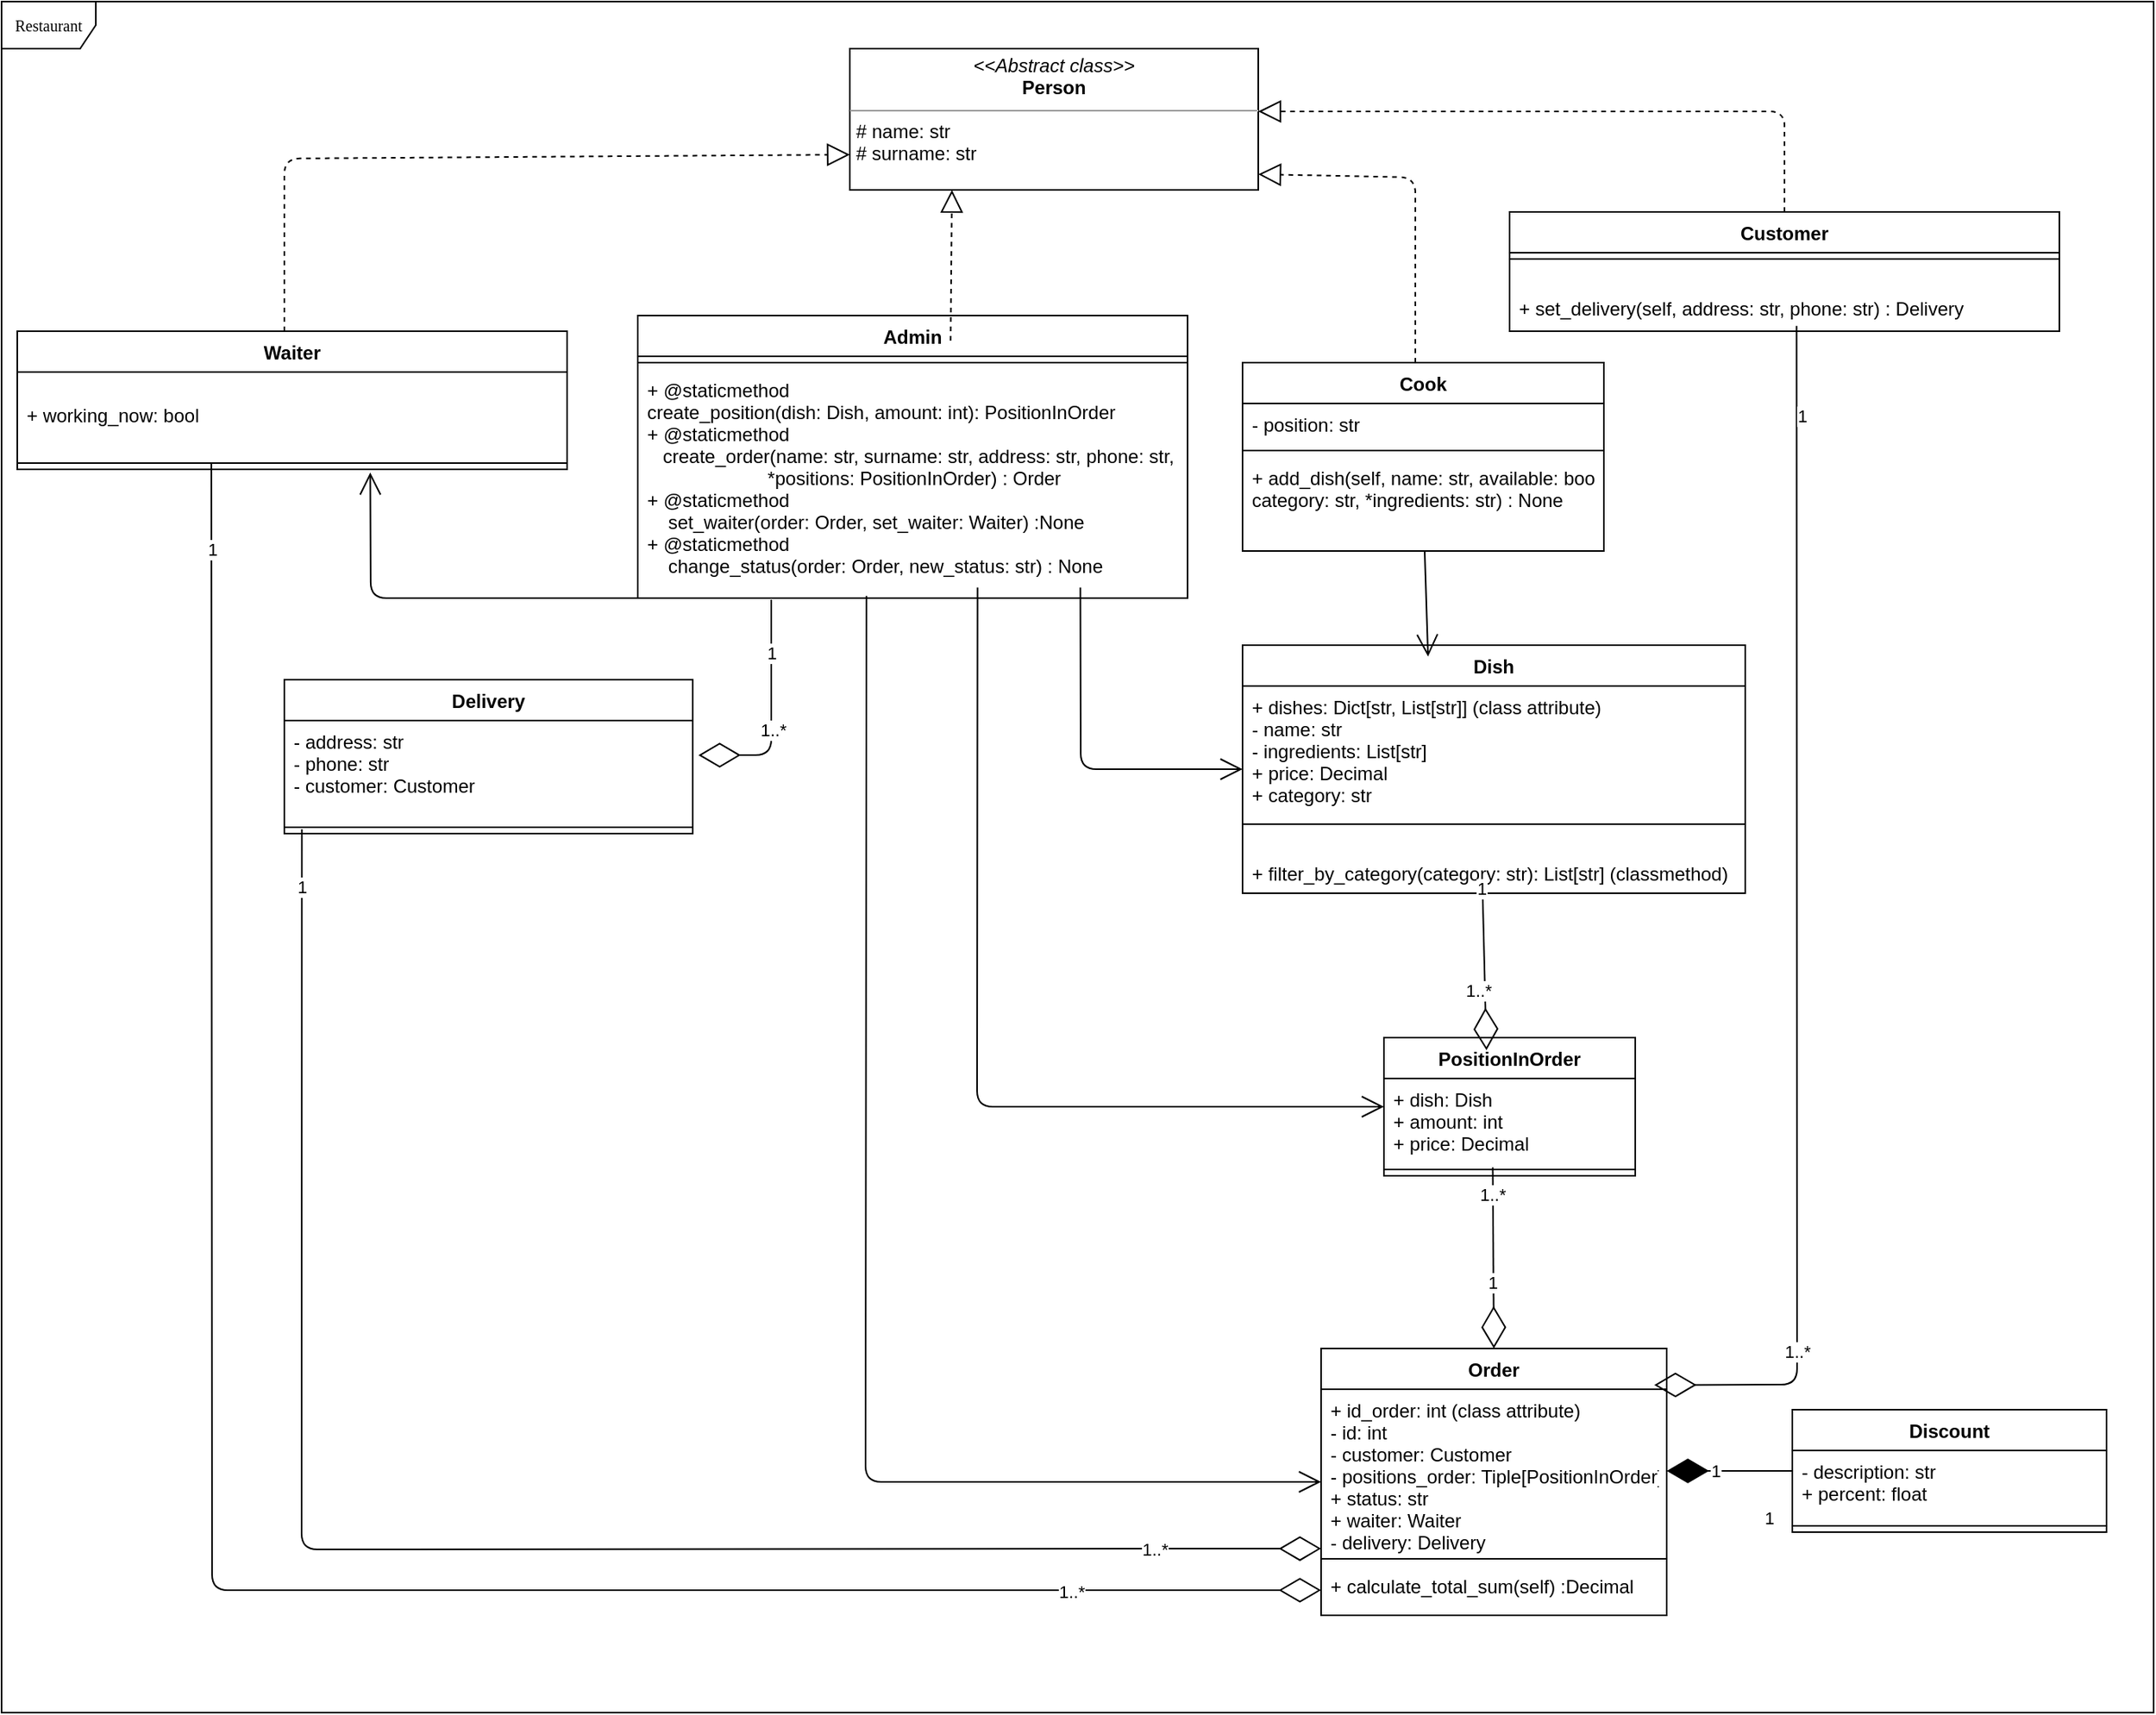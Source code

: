 <mxfile version="14.6.12" type="google"><diagram name="Page-1" id="c4acf3e9-155e-7222-9cf6-157b1a14988f"><mxGraphModel dx="2044" dy="760" grid="1" gridSize="10" guides="1" tooltips="1" connect="1" arrows="1" fold="1" page="1" pageScale="1" pageWidth="850" pageHeight="1100" background="#ffffff" math="0" shadow="0"><root><mxCell id="0"/><mxCell id="1" parent="0"/><mxCell id="17acba5748e5396b-1" value="Restaurant" style="shape=umlFrame;whiteSpace=wrap;html=1;rounded=0;shadow=0;comic=0;labelBackgroundColor=none;strokeWidth=1;fontFamily=Verdana;fontSize=10;align=center;" parent="1" vertex="1"><mxGeometry x="20" y="20" width="1370" height="1090" as="geometry"/></mxCell><mxCell id="5d2195bd80daf111-18" value="&lt;p style=&quot;margin: 0px ; margin-top: 4px ; text-align: center&quot;&gt;&lt;i&gt;&amp;lt;&amp;lt;Abstract&amp;nbsp;class&amp;gt;&amp;gt;&lt;/i&gt;&lt;br&gt;&lt;b&gt;Person&lt;/b&gt;&lt;/p&gt;&lt;hr size=&quot;1&quot;&gt;&lt;p style=&quot;margin: 0px ; margin-left: 4px&quot;&gt;# name: str&lt;br&gt;# surname: str&lt;/p&gt;&lt;p style=&quot;margin: 0px ; margin-left: 4px&quot;&gt;&lt;br&gt;&lt;/p&gt;&lt;p style=&quot;margin: 0px ; margin-left: 4px&quot;&gt;&lt;br&gt;&lt;/p&gt;" style="verticalAlign=top;align=left;overflow=fill;fontSize=12;fontFamily=Helvetica;html=1;rounded=0;shadow=0;comic=0;labelBackgroundColor=none;strokeWidth=1" parent="1" vertex="1"><mxGeometry x="560" y="50" width="260" height="90" as="geometry"/></mxCell><mxCell id="_PCVCd6CJYZOc_GiLcy5-2" value="Customer" style="swimlane;fontStyle=1;align=center;verticalAlign=top;childLayout=stackLayout;horizontal=1;startSize=26;horizontalStack=0;resizeParent=1;resizeParentMax=0;resizeLast=0;collapsible=1;marginBottom=0;" parent="1" vertex="1"><mxGeometry x="980" y="154" width="350" height="76" as="geometry"/></mxCell><mxCell id="_PCVCd6CJYZOc_GiLcy5-4" value="" style="line;strokeWidth=1;fillColor=none;align=left;verticalAlign=middle;spacingTop=-1;spacingLeft=3;spacingRight=3;rotatable=0;labelPosition=right;points=[];portConstraint=eastwest;" parent="_PCVCd6CJYZOc_GiLcy5-2" vertex="1"><mxGeometry y="26" width="350" height="8" as="geometry"/></mxCell><mxCell id="_PCVCd6CJYZOc_GiLcy5-5" value="&#10;+ set_delivery(self, address: str, phone: str) : Delivery" style="text;strokeColor=none;fillColor=none;align=left;verticalAlign=top;spacingLeft=4;spacingRight=4;overflow=hidden;rotatable=0;points=[[0,0.5],[1,0.5]];portConstraint=eastwest;" parent="_PCVCd6CJYZOc_GiLcy5-2" vertex="1"><mxGeometry y="34" width="350" height="42" as="geometry"/></mxCell><mxCell id="_PCVCd6CJYZOc_GiLcy5-6" value="Discount" style="swimlane;fontStyle=1;align=center;verticalAlign=top;childLayout=stackLayout;horizontal=1;startSize=26;horizontalStack=0;resizeParent=1;resizeParentMax=0;resizeLast=0;collapsible=1;marginBottom=0;" parent="1" vertex="1"><mxGeometry x="1160" y="917" width="200" height="78" as="geometry"/></mxCell><mxCell id="_PCVCd6CJYZOc_GiLcy5-7" value="- description: str&#10;+ percent: float&#10;" style="text;strokeColor=none;fillColor=none;align=left;verticalAlign=top;spacingLeft=4;spacingRight=4;overflow=hidden;rotatable=0;points=[[0,0.5],[1,0.5]];portConstraint=eastwest;" parent="_PCVCd6CJYZOc_GiLcy5-6" vertex="1"><mxGeometry y="26" width="200" height="44" as="geometry"/></mxCell><mxCell id="_PCVCd6CJYZOc_GiLcy5-8" value="" style="line;strokeWidth=1;fillColor=none;align=left;verticalAlign=middle;spacingTop=-1;spacingLeft=3;spacingRight=3;rotatable=0;labelPosition=right;points=[];portConstraint=eastwest;" parent="_PCVCd6CJYZOc_GiLcy5-6" vertex="1"><mxGeometry y="70" width="200" height="8" as="geometry"/></mxCell><mxCell id="_PCVCd6CJYZOc_GiLcy5-11" value="Waiter" style="swimlane;fontStyle=1;align=center;verticalAlign=top;childLayout=stackLayout;horizontal=1;startSize=26;horizontalStack=0;resizeParent=1;resizeParentMax=0;resizeLast=0;collapsible=1;marginBottom=0;" parent="1" vertex="1"><mxGeometry x="30" y="230" width="350" height="88" as="geometry"/></mxCell><mxCell id="_PCVCd6CJYZOc_GiLcy5-12" value="&#10;+ working_now: bool&#10; " style="text;strokeColor=none;fillColor=none;align=left;verticalAlign=top;spacingLeft=4;spacingRight=4;overflow=hidden;rotatable=0;points=[[0,0.5],[1,0.5]];portConstraint=eastwest;" parent="_PCVCd6CJYZOc_GiLcy5-11" vertex="1"><mxGeometry y="26" width="350" height="54" as="geometry"/></mxCell><mxCell id="_PCVCd6CJYZOc_GiLcy5-13" value="" style="line;strokeWidth=1;fillColor=none;align=left;verticalAlign=middle;spacingTop=-1;spacingLeft=3;spacingRight=3;rotatable=0;labelPosition=right;points=[];portConstraint=eastwest;" parent="_PCVCd6CJYZOc_GiLcy5-11" vertex="1"><mxGeometry y="80" width="350" height="8" as="geometry"/></mxCell><mxCell id="_PCVCd6CJYZOc_GiLcy5-18" value="" style="endArrow=block;dashed=1;endFill=0;endSize=12;html=1;exitX=0.5;exitY=0;exitDx=0;exitDy=0;" parent="1" source="_PCVCd6CJYZOc_GiLcy5-2" edge="1"><mxGeometry width="160" relative="1" as="geometry"><mxPoint x="300" y="220" as="sourcePoint"/><mxPoint x="820" y="90" as="targetPoint"/><Array as="points"><mxPoint x="1155" y="118"/><mxPoint x="1155" y="90"/></Array></mxGeometry></mxCell><mxCell id="_PCVCd6CJYZOc_GiLcy5-19" value="" style="endArrow=block;dashed=1;endFill=0;endSize=12;html=1;entryX=0;entryY=0.75;entryDx=0;entryDy=0;" parent="1" target="5d2195bd80daf111-18" edge="1"><mxGeometry width="160" relative="1" as="geometry"><mxPoint x="200" y="230" as="sourcePoint"/><mxPoint x="560" y="260" as="targetPoint"/><Array as="points"><mxPoint x="200" y="120"/></Array></mxGeometry></mxCell><mxCell id="5BSvQCHA-vjKsZ0vc92s-9" value="Order" style="swimlane;fontStyle=1;align=center;verticalAlign=top;childLayout=stackLayout;horizontal=1;startSize=26;horizontalStack=0;resizeParent=1;resizeParentMax=0;resizeLast=0;collapsible=1;marginBottom=0;" parent="1" vertex="1"><mxGeometry x="860" y="878" width="220" height="170" as="geometry"/></mxCell><mxCell id="5BSvQCHA-vjKsZ0vc92s-10" value="+ id_order: int (class attribute)&#10;- id: int&#10;- customer: Customer&#10;- positions_order: Tiple[PositionInOrder]&#10;+ status: str&#10;+ waiter: Waiter &#10;- delivery: Delivery" style="text;strokeColor=none;fillColor=none;align=left;verticalAlign=top;spacingLeft=4;spacingRight=4;overflow=hidden;rotatable=0;points=[[0,0.5],[1,0.5]];portConstraint=eastwest;" parent="5BSvQCHA-vjKsZ0vc92s-9" vertex="1"><mxGeometry y="26" width="220" height="104" as="geometry"/></mxCell><mxCell id="5BSvQCHA-vjKsZ0vc92s-11" value="" style="line;strokeWidth=1;fillColor=none;align=left;verticalAlign=middle;spacingTop=-1;spacingLeft=3;spacingRight=3;rotatable=0;labelPosition=right;points=[];portConstraint=eastwest;" parent="5BSvQCHA-vjKsZ0vc92s-9" vertex="1"><mxGeometry y="130" width="220" height="8" as="geometry"/></mxCell><mxCell id="5BSvQCHA-vjKsZ0vc92s-12" value="+ calculate_total_sum(self) :Decimal" style="text;strokeColor=none;fillColor=none;align=left;verticalAlign=top;spacingLeft=4;spacingRight=4;overflow=hidden;rotatable=0;points=[[0,0.5],[1,0.5]];portConstraint=eastwest;" parent="5BSvQCHA-vjKsZ0vc92s-9" vertex="1"><mxGeometry y="138" width="220" height="32" as="geometry"/></mxCell><mxCell id="5BSvQCHA-vjKsZ0vc92s-13" value="Dish" style="swimlane;fontStyle=1;align=center;verticalAlign=top;childLayout=stackLayout;horizontal=1;startSize=26;horizontalStack=0;resizeParent=1;resizeParentMax=0;resizeLast=0;collapsible=1;marginBottom=0;" parent="1" vertex="1"><mxGeometry x="810" y="430" width="320" height="158" as="geometry"/></mxCell><mxCell id="5BSvQCHA-vjKsZ0vc92s-14" value="+ dishes: Dict[str, List[str]] (class attribute)&#10;- name: str&#10;- ingredients: List[str]&#10;+ price: Decimal&#10;+ category: str" style="text;strokeColor=none;fillColor=none;align=left;verticalAlign=top;spacingLeft=4;spacingRight=4;overflow=hidden;rotatable=0;points=[[0,0.5],[1,0.5]];portConstraint=eastwest;" parent="5BSvQCHA-vjKsZ0vc92s-13" vertex="1"><mxGeometry y="26" width="320" height="84" as="geometry"/></mxCell><mxCell id="5BSvQCHA-vjKsZ0vc92s-15" value="" style="line;strokeWidth=1;fillColor=none;align=left;verticalAlign=middle;spacingTop=-1;spacingLeft=3;spacingRight=3;rotatable=0;labelPosition=right;points=[];portConstraint=eastwest;" parent="5BSvQCHA-vjKsZ0vc92s-13" vertex="1"><mxGeometry y="110" width="320" height="8" as="geometry"/></mxCell><mxCell id="5BSvQCHA-vjKsZ0vc92s-16" value="&#10;+ filter_by_category(category: str): List[str] (classmethod)&#10;&#10;&#10;" style="text;strokeColor=none;fillColor=none;align=left;verticalAlign=top;spacingLeft=4;spacingRight=4;overflow=hidden;rotatable=0;points=[[0,0.5],[1,0.5]];portConstraint=eastwest;" parent="5BSvQCHA-vjKsZ0vc92s-13" vertex="1"><mxGeometry y="118" width="320" height="40" as="geometry"/></mxCell><mxCell id="5BSvQCHA-vjKsZ0vc92s-21" value="PositionInOrder" style="swimlane;fontStyle=1;align=center;verticalAlign=top;childLayout=stackLayout;horizontal=1;startSize=26;horizontalStack=0;resizeParent=1;resizeParentMax=0;resizeLast=0;collapsible=1;marginBottom=0;" parent="1" vertex="1"><mxGeometry x="900" y="680" width="160" height="88" as="geometry"/></mxCell><mxCell id="5BSvQCHA-vjKsZ0vc92s-22" value="+ dish: Dish&#10;+ amount: int&#10;+ price: Decimal" style="text;strokeColor=none;fillColor=none;align=left;verticalAlign=top;spacingLeft=4;spacingRight=4;overflow=hidden;rotatable=0;points=[[0,0.5],[1,0.5]];portConstraint=eastwest;" parent="5BSvQCHA-vjKsZ0vc92s-21" vertex="1"><mxGeometry y="26" width="160" height="54" as="geometry"/></mxCell><mxCell id="5BSvQCHA-vjKsZ0vc92s-23" value="" style="line;strokeWidth=1;fillColor=none;align=left;verticalAlign=middle;spacingTop=-1;spacingLeft=3;spacingRight=3;rotatable=0;labelPosition=right;points=[];portConstraint=eastwest;" parent="5BSvQCHA-vjKsZ0vc92s-21" vertex="1"><mxGeometry y="80" width="160" height="8" as="geometry"/></mxCell><mxCell id="5BSvQCHA-vjKsZ0vc92s-70" value="Delivery" style="swimlane;fontStyle=1;align=center;verticalAlign=top;childLayout=stackLayout;horizontal=1;startSize=26;horizontalStack=0;resizeParent=1;resizeParentMax=0;resizeLast=0;collapsible=1;marginBottom=0;" parent="1" vertex="1"><mxGeometry x="200" y="452" width="260" height="98" as="geometry"/></mxCell><mxCell id="5BSvQCHA-vjKsZ0vc92s-71" value="- address: str&#10;- phone: str&#10;- customer: Customer" style="text;strokeColor=none;fillColor=none;align=left;verticalAlign=top;spacingLeft=4;spacingRight=4;overflow=hidden;rotatable=0;points=[[0,0.5],[1,0.5]];portConstraint=eastwest;" parent="5BSvQCHA-vjKsZ0vc92s-70" vertex="1"><mxGeometry y="26" width="260" height="64" as="geometry"/></mxCell><mxCell id="5BSvQCHA-vjKsZ0vc92s-72" value="" style="line;strokeWidth=1;fillColor=none;align=left;verticalAlign=middle;spacingTop=-1;spacingLeft=3;spacingRight=3;rotatable=0;labelPosition=right;points=[];portConstraint=eastwest;" parent="5BSvQCHA-vjKsZ0vc92s-70" vertex="1"><mxGeometry y="90" width="260" height="8" as="geometry"/></mxCell><mxCell id="QzNCbh0KWiswrqac5RrD-1" value="Cook" style="swimlane;fontStyle=1;align=center;verticalAlign=top;childLayout=stackLayout;horizontal=1;startSize=26;horizontalStack=0;resizeParent=1;resizeParentMax=0;resizeLast=0;collapsible=1;marginBottom=0;" parent="1" vertex="1"><mxGeometry x="810" y="250" width="230" height="120" as="geometry"/></mxCell><mxCell id="QzNCbh0KWiswrqac5RrD-2" value="- position: str" style="text;strokeColor=none;fillColor=none;align=left;verticalAlign=top;spacingLeft=4;spacingRight=4;overflow=hidden;rotatable=0;points=[[0,0.5],[1,0.5]];portConstraint=eastwest;" parent="QzNCbh0KWiswrqac5RrD-1" vertex="1"><mxGeometry y="26" width="230" height="26" as="geometry"/></mxCell><mxCell id="QzNCbh0KWiswrqac5RrD-3" value="" style="line;strokeWidth=1;fillColor=none;align=left;verticalAlign=middle;spacingTop=-1;spacingLeft=3;spacingRight=3;rotatable=0;labelPosition=right;points=[];portConstraint=eastwest;" parent="QzNCbh0KWiswrqac5RrD-1" vertex="1"><mxGeometry y="52" width="230" height="8" as="geometry"/></mxCell><mxCell id="QzNCbh0KWiswrqac5RrD-4" value="+ add_dish(self, name: str, available: bool, &#10;category: str, *ingredients: str) : None" style="text;strokeColor=none;fillColor=none;align=left;verticalAlign=top;spacingLeft=4;spacingRight=4;overflow=hidden;rotatable=0;points=[[0,0.5],[1,0.5]];portConstraint=eastwest;" parent="QzNCbh0KWiswrqac5RrD-1" vertex="1"><mxGeometry y="60" width="230" height="60" as="geometry"/></mxCell><mxCell id="duW4ZWPWgtIntE0aElzq-1" value="Admin" style="swimlane;fontStyle=1;align=center;verticalAlign=top;childLayout=stackLayout;horizontal=1;startSize=26;horizontalStack=0;resizeParent=1;resizeParentMax=0;resizeLast=0;collapsible=1;marginBottom=0;" parent="1" vertex="1"><mxGeometry x="425" y="220" width="350" height="180" as="geometry"/></mxCell><mxCell id="duW4ZWPWgtIntE0aElzq-3" value="" style="line;strokeWidth=1;fillColor=none;align=left;verticalAlign=middle;spacingTop=-1;spacingLeft=3;spacingRight=3;rotatable=0;labelPosition=right;points=[];portConstraint=eastwest;" parent="duW4ZWPWgtIntE0aElzq-1" vertex="1"><mxGeometry y="26" width="350" height="8" as="geometry"/></mxCell><mxCell id="duW4ZWPWgtIntE0aElzq-4" value="+ @staticmethod &#10;create_position(dish: Dish, amount: int): PositionInOrder&#10;+ @staticmethod&#10;   create_order(name: str, surname: str, address: str, phone: str,&#10;                       *positions: PositionInOrder) : Order&#10;+ @staticmethod&#10;    set_waiter(order: Order, set_waiter: Waiter) :None&#10;+ @staticmethod&#10;    change_status(order: Order, new_status: str) : None" style="text;strokeColor=none;fillColor=none;align=left;verticalAlign=top;spacingLeft=4;spacingRight=4;overflow=hidden;rotatable=0;points=[[0,0.5],[1,0.5]];portConstraint=eastwest;" parent="duW4ZWPWgtIntE0aElzq-1" vertex="1"><mxGeometry y="34" width="350" height="146" as="geometry"/></mxCell><mxCell id="duW4ZWPWgtIntE0aElzq-5" value="" style="endArrow=block;dashed=1;endFill=0;endSize=12;html=1;" parent="1" edge="1"><mxGeometry width="160" relative="1" as="geometry"><mxPoint x="920" y="250" as="sourcePoint"/><mxPoint x="820" y="130" as="targetPoint"/><Array as="points"><mxPoint x="920" y="132"/></Array></mxGeometry></mxCell><mxCell id="duW4ZWPWgtIntE0aElzq-6" value="" style="endArrow=block;dashed=1;endFill=0;endSize=12;html=1;exitX=0.569;exitY=0.089;exitDx=0;exitDy=0;entryX=0.25;entryY=1;entryDx=0;entryDy=0;exitPerimeter=0;" parent="1" source="duW4ZWPWgtIntE0aElzq-1" target="5d2195bd80daf111-18" edge="1"><mxGeometry width="160" relative="1" as="geometry"><mxPoint x="440" y="150" as="sourcePoint"/><mxPoint x="600" y="150" as="targetPoint"/></mxGeometry></mxCell><mxCell id="EhmROlJ3hY4OZ1xslPFw-2" value="" style="endArrow=open;endFill=1;endSize=12;html=1;entryX=0;entryY=0.5;entryDx=0;entryDy=0;exitX=0.618;exitY=0.954;exitDx=0;exitDy=0;exitPerimeter=0;" parent="1" source="duW4ZWPWgtIntE0aElzq-4" target="5BSvQCHA-vjKsZ0vc92s-21" edge="1"><mxGeometry width="160" relative="1" as="geometry"><mxPoint x="560" y="570" as="sourcePoint"/><mxPoint x="720" y="570" as="targetPoint"/><Array as="points"><mxPoint x="641" y="724"/></Array></mxGeometry></mxCell><mxCell id="EhmROlJ3hY4OZ1xslPFw-3" value="" style="endArrow=open;endFill=1;endSize=12;html=1;exitX=0.805;exitY=0.954;exitDx=0;exitDy=0;exitPerimeter=0;" parent="1" source="duW4ZWPWgtIntE0aElzq-4" target="5BSvQCHA-vjKsZ0vc92s-13" edge="1"><mxGeometry width="160" relative="1" as="geometry"><mxPoint x="560" y="560" as="sourcePoint"/><mxPoint x="720" y="560" as="targetPoint"/><Array as="points"><mxPoint x="707" y="509"/></Array></mxGeometry></mxCell><mxCell id="EhmROlJ3hY4OZ1xslPFw-4" value="" style="endArrow=open;endFill=1;endSize=12;html=1;exitX=0.416;exitY=0.991;exitDx=0;exitDy=0;exitPerimeter=0;" parent="1" source="duW4ZWPWgtIntE0aElzq-4" target="5BSvQCHA-vjKsZ0vc92s-9" edge="1"><mxGeometry width="160" relative="1" as="geometry"><mxPoint x="560" y="570" as="sourcePoint"/><mxPoint x="720" y="570" as="targetPoint"/><Array as="points"><mxPoint x="570" y="963"/></Array></mxGeometry></mxCell><mxCell id="EhmROlJ3hY4OZ1xslPFw-5" value="" style="endArrow=diamondThin;endFill=0;endSize=24;html=1;entryX=0.408;entryY=0.091;entryDx=0;entryDy=0;exitX=0.477;exitY=0.8;exitDx=0;exitDy=0;exitPerimeter=0;entryPerimeter=0;" parent="1" source="5BSvQCHA-vjKsZ0vc92s-16" target="5BSvQCHA-vjKsZ0vc92s-21" edge="1"><mxGeometry width="160" relative="1" as="geometry"><mxPoint x="560" y="680" as="sourcePoint"/><mxPoint x="720" y="680" as="targetPoint"/><Array as="points"/></mxGeometry></mxCell><mxCell id="EhmROlJ3hY4OZ1xslPFw-6" value="1" style="edgeLabel;html=1;align=center;verticalAlign=middle;resizable=0;points=[];" parent="EhmROlJ3hY4OZ1xslPFw-5" vertex="1" connectable="0"><mxGeometry x="-0.906" y="-1" relative="1" as="geometry"><mxPoint as="offset"/></mxGeometry></mxCell><mxCell id="EhmROlJ3hY4OZ1xslPFw-7" value="1..*" style="edgeLabel;html=1;align=center;verticalAlign=middle;resizable=0;points=[];" parent="EhmROlJ3hY4OZ1xslPFw-5" vertex="1" connectable="0"><mxGeometry x="0.727" y="1" relative="1" as="geometry"><mxPoint x="-6" y="-24" as="offset"/></mxGeometry></mxCell><mxCell id="EhmROlJ3hY4OZ1xslPFw-8" value="" style="endArrow=diamondThin;endFill=0;endSize=24;html=1;entryX=0.5;entryY=0;entryDx=0;entryDy=0;exitX=0.433;exitY=0.333;exitDx=0;exitDy=0;exitPerimeter=0;" parent="1" target="5BSvQCHA-vjKsZ0vc92s-9" edge="1" source="5BSvQCHA-vjKsZ0vc92s-23"><mxGeometry width="160" relative="1" as="geometry"><mxPoint x="740" y="806" as="sourcePoint"/><mxPoint x="920" y="680" as="targetPoint"/></mxGeometry></mxCell><mxCell id="EhmROlJ3hY4OZ1xslPFw-9" value="1..*" style="edgeLabel;html=1;align=center;verticalAlign=middle;resizable=0;points=[];" parent="EhmROlJ3hY4OZ1xslPFw-8" vertex="1" connectable="0"><mxGeometry x="-0.694" y="-1" relative="1" as="geometry"><mxPoint as="offset"/></mxGeometry></mxCell><mxCell id="EhmROlJ3hY4OZ1xslPFw-10" value="1" style="edgeLabel;html=1;align=center;verticalAlign=middle;resizable=0;points=[];" parent="EhmROlJ3hY4OZ1xslPFw-8" vertex="1" connectable="0"><mxGeometry x="0.262" y="-1" relative="1" as="geometry"><mxPoint as="offset"/></mxGeometry></mxCell><mxCell id="EhmROlJ3hY4OZ1xslPFw-11" value="1" style="endArrow=diamondThin;endFill=1;endSize=24;html=1;exitX=0;exitY=0.5;exitDx=0;exitDy=0;entryX=1;entryY=0.5;entryDx=0;entryDy=0;" parent="1" source="_PCVCd6CJYZOc_GiLcy5-6" target="5BSvQCHA-vjKsZ0vc92s-10" edge="1"><mxGeometry x="0.24" width="160" relative="1" as="geometry"><mxPoint x="760" y="660" as="sourcePoint"/><mxPoint x="920" y="660" as="targetPoint"/><Array as="points"/><mxPoint as="offset"/></mxGeometry></mxCell><mxCell id="EhmROlJ3hY4OZ1xslPFw-12" value="1" style="edgeLabel;html=1;align=center;verticalAlign=middle;resizable=0;points=[];" parent="EhmROlJ3hY4OZ1xslPFw-11" vertex="1" connectable="0"><mxGeometry x="-0.649" y="1" relative="1" as="geometry"><mxPoint x="-1" y="29" as="offset"/></mxGeometry></mxCell><mxCell id="EhmROlJ3hY4OZ1xslPFw-15" value="" style="endArrow=diamondThin;endFill=0;endSize=24;html=1;exitX=0.043;exitY=0.653;exitDx=0;exitDy=0;exitPerimeter=0;entryX=0;entryY=0.75;entryDx=0;entryDy=0;" parent="1" source="5BSvQCHA-vjKsZ0vc92s-72" target="5BSvQCHA-vjKsZ0vc92s-9" edge="1"><mxGeometry width="160" relative="1" as="geometry"><mxPoint x="760" y="680" as="sourcePoint"/><mxPoint x="920" y="680" as="targetPoint"/><Array as="points"><mxPoint x="211" y="1006"/></Array></mxGeometry></mxCell><mxCell id="EhmROlJ3hY4OZ1xslPFw-16" value="1" style="edgeLabel;html=1;align=center;verticalAlign=middle;resizable=0;points=[];" parent="EhmROlJ3hY4OZ1xslPFw-15" vertex="1" connectable="0"><mxGeometry x="-0.933" relative="1" as="geometry"><mxPoint as="offset"/></mxGeometry></mxCell><mxCell id="EhmROlJ3hY4OZ1xslPFw-17" value="1..*" style="edgeLabel;html=1;align=center;verticalAlign=middle;resizable=0;points=[];" parent="EhmROlJ3hY4OZ1xslPFw-15" vertex="1" connectable="0"><mxGeometry x="0.808" relative="1" as="geometry"><mxPoint as="offset"/></mxGeometry></mxCell><mxCell id="EhmROlJ3hY4OZ1xslPFw-18" value="" style="endArrow=diamondThin;endFill=0;endSize=24;html=1;exitX=0.353;exitY=0.431;exitDx=0;exitDy=0;exitPerimeter=0;entryX=0;entryY=0.5;entryDx=0;entryDy=0;" parent="1" source="_PCVCd6CJYZOc_GiLcy5-13" target="5BSvQCHA-vjKsZ0vc92s-12" edge="1"><mxGeometry width="160" relative="1" as="geometry"><mxPoint x="590" y="570" as="sourcePoint"/><mxPoint x="750" y="570" as="targetPoint"/><Array as="points"><mxPoint x="154" y="1032"/></Array></mxGeometry></mxCell><mxCell id="EhmROlJ3hY4OZ1xslPFw-19" value="1" style="edgeLabel;html=1;align=center;verticalAlign=middle;resizable=0;points=[];" parent="EhmROlJ3hY4OZ1xslPFw-18" vertex="1" connectable="0"><mxGeometry x="-0.923" relative="1" as="geometry"><mxPoint as="offset"/></mxGeometry></mxCell><mxCell id="EhmROlJ3hY4OZ1xslPFw-20" value="1..*" style="edgeLabel;html=1;align=center;verticalAlign=middle;resizable=0;points=[];" parent="EhmROlJ3hY4OZ1xslPFw-18" vertex="1" connectable="0"><mxGeometry x="0.777" y="-1" relative="1" as="geometry"><mxPoint as="offset"/></mxGeometry></mxCell><mxCell id="EhmROlJ3hY4OZ1xslPFw-22" value="" style="endArrow=diamondThin;endFill=0;endSize=24;html=1;entryX=0.964;entryY=0.137;entryDx=0;entryDy=0;exitX=0.522;exitY=0.921;exitDx=0;exitDy=0;exitPerimeter=0;entryPerimeter=0;" parent="1" source="_PCVCd6CJYZOc_GiLcy5-5" target="5BSvQCHA-vjKsZ0vc92s-9" edge="1"><mxGeometry width="160" relative="1" as="geometry"><mxPoint x="590" y="570" as="sourcePoint"/><mxPoint x="750" y="570" as="targetPoint"/><Array as="points"><mxPoint x="1163" y="901"/></Array></mxGeometry></mxCell><mxCell id="EhmROlJ3hY4OZ1xslPFw-23" value="1" style="edgeLabel;html=1;align=center;verticalAlign=middle;resizable=0;points=[];" parent="EhmROlJ3hY4OZ1xslPFw-22" vertex="1" connectable="0"><mxGeometry x="-0.854" y="3" relative="1" as="geometry"><mxPoint y="1" as="offset"/></mxGeometry></mxCell><mxCell id="EhmROlJ3hY4OZ1xslPFw-24" value="1..*" style="edgeLabel;html=1;align=center;verticalAlign=middle;resizable=0;points=[];" parent="EhmROlJ3hY4OZ1xslPFw-22" vertex="1" connectable="0"><mxGeometry x="0.707" y="1" relative="1" as="geometry"><mxPoint x="-1" as="offset"/></mxGeometry></mxCell><mxCell id="EhmROlJ3hY4OZ1xslPFw-25" value="" style="endArrow=open;endFill=1;endSize=12;html=1;entryX=0.369;entryY=0.046;entryDx=0;entryDy=0;entryPerimeter=0;" parent="1" source="QzNCbh0KWiswrqac5RrD-4" target="5BSvQCHA-vjKsZ0vc92s-13" edge="1"><mxGeometry width="160" relative="1" as="geometry"><mxPoint x="970" y="380" as="sourcePoint"/><mxPoint x="750" y="550" as="targetPoint"/></mxGeometry></mxCell><mxCell id="EhmROlJ3hY4OZ1xslPFw-27" value="" style="endArrow=diamondThin;endFill=0;endSize=24;html=1;entryX=1.014;entryY=0.345;entryDx=0;entryDy=0;entryPerimeter=0;" parent="1" target="5BSvQCHA-vjKsZ0vc92s-71" edge="1"><mxGeometry width="160" relative="1" as="geometry"><mxPoint x="510" y="401" as="sourcePoint"/><mxPoint x="750" y="570" as="targetPoint"/><Array as="points"><mxPoint x="510" y="500"/></Array></mxGeometry></mxCell><mxCell id="EhmROlJ3hY4OZ1xslPFw-28" value="1" style="edgeLabel;html=1;align=center;verticalAlign=middle;resizable=0;points=[];" parent="EhmROlJ3hY4OZ1xslPFw-27" vertex="1" connectable="0"><mxGeometry x="-0.541" relative="1" as="geometry"><mxPoint as="offset"/></mxGeometry></mxCell><mxCell id="EhmROlJ3hY4OZ1xslPFw-29" value="1..*" style="edgeLabel;html=1;align=center;verticalAlign=middle;resizable=0;points=[];" parent="EhmROlJ3hY4OZ1xslPFw-27" vertex="1" connectable="0"><mxGeometry x="0.137" y="1" relative="1" as="geometry"><mxPoint as="offset"/></mxGeometry></mxCell><mxCell id="EhmROlJ3hY4OZ1xslPFw-30" value="" style="endArrow=open;endFill=1;endSize=12;html=1;entryX=0.642;entryY=1.25;entryDx=0;entryDy=0;entryPerimeter=0;exitX=0;exitY=1;exitDx=0;exitDy=0;" parent="1" source="duW4ZWPWgtIntE0aElzq-1" target="_PCVCd6CJYZOc_GiLcy5-13" edge="1"><mxGeometry width="160" relative="1" as="geometry"><mxPoint x="440" y="302" as="sourcePoint"/><mxPoint x="750" y="450" as="targetPoint"/><Array as="points"><mxPoint x="255" y="400"/></Array></mxGeometry></mxCell></root></mxGraphModel></diagram></mxfile>